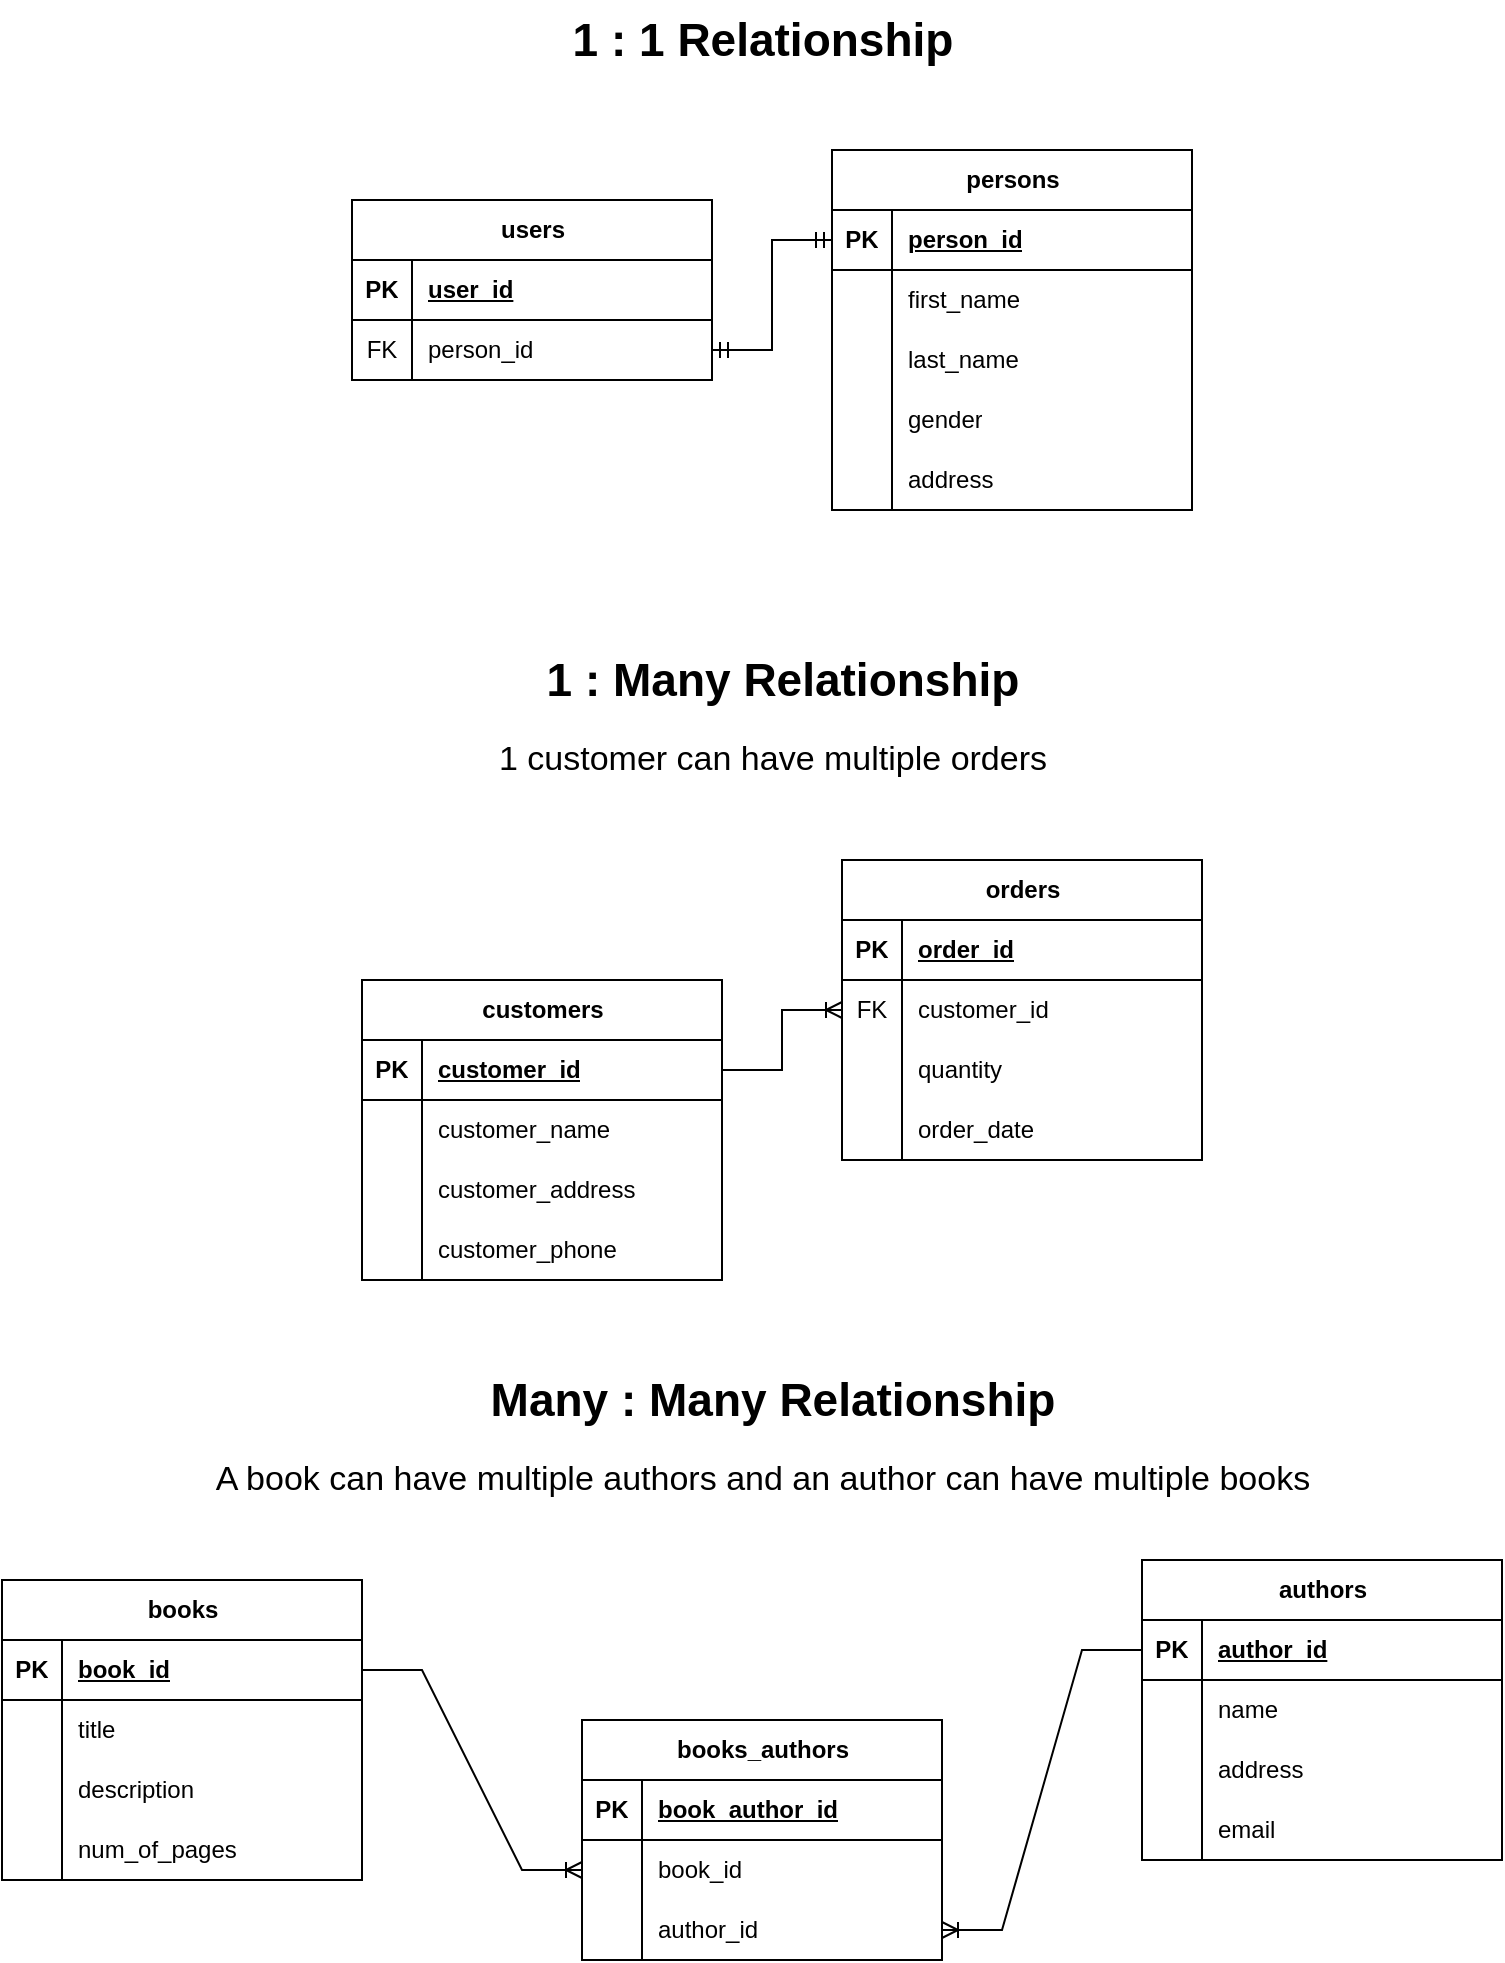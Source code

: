 <mxfile version="21.6.1" type="device">
  <diagram name="Page-1" id="o1nyJp7bhKUQ9EwSFqXo">
    <mxGraphModel dx="938" dy="648" grid="1" gridSize="10" guides="1" tooltips="1" connect="1" arrows="1" fold="1" page="1" pageScale="1" pageWidth="850" pageHeight="1100" math="0" shadow="0">
      <root>
        <mxCell id="0" />
        <mxCell id="1" parent="0" />
        <mxCell id="YtPeB1wQTWyrtCZdfbDB-1" value="users" style="shape=table;startSize=30;container=1;collapsible=1;childLayout=tableLayout;fixedRows=1;rowLines=0;fontStyle=1;align=center;resizeLast=1;html=1;" vertex="1" parent="1">
          <mxGeometry x="215" y="140" width="180" height="90" as="geometry" />
        </mxCell>
        <mxCell id="YtPeB1wQTWyrtCZdfbDB-2" value="" style="shape=tableRow;horizontal=0;startSize=0;swimlaneHead=0;swimlaneBody=0;fillColor=none;collapsible=0;dropTarget=0;points=[[0,0.5],[1,0.5]];portConstraint=eastwest;top=0;left=0;right=0;bottom=1;" vertex="1" parent="YtPeB1wQTWyrtCZdfbDB-1">
          <mxGeometry y="30" width="180" height="30" as="geometry" />
        </mxCell>
        <mxCell id="YtPeB1wQTWyrtCZdfbDB-3" value="PK" style="shape=partialRectangle;connectable=0;fillColor=none;top=0;left=0;bottom=0;right=0;fontStyle=1;overflow=hidden;whiteSpace=wrap;html=1;" vertex="1" parent="YtPeB1wQTWyrtCZdfbDB-2">
          <mxGeometry width="30" height="30" as="geometry">
            <mxRectangle width="30" height="30" as="alternateBounds" />
          </mxGeometry>
        </mxCell>
        <mxCell id="YtPeB1wQTWyrtCZdfbDB-4" value="user_id" style="shape=partialRectangle;connectable=0;fillColor=none;top=0;left=0;bottom=0;right=0;align=left;spacingLeft=6;fontStyle=5;overflow=hidden;whiteSpace=wrap;html=1;" vertex="1" parent="YtPeB1wQTWyrtCZdfbDB-2">
          <mxGeometry x="30" width="150" height="30" as="geometry">
            <mxRectangle width="150" height="30" as="alternateBounds" />
          </mxGeometry>
        </mxCell>
        <mxCell id="YtPeB1wQTWyrtCZdfbDB-5" value="" style="shape=tableRow;horizontal=0;startSize=0;swimlaneHead=0;swimlaneBody=0;fillColor=none;collapsible=0;dropTarget=0;points=[[0,0.5],[1,0.5]];portConstraint=eastwest;top=0;left=0;right=0;bottom=0;" vertex="1" parent="YtPeB1wQTWyrtCZdfbDB-1">
          <mxGeometry y="60" width="180" height="30" as="geometry" />
        </mxCell>
        <mxCell id="YtPeB1wQTWyrtCZdfbDB-6" value="FK" style="shape=partialRectangle;connectable=0;fillColor=none;top=0;left=0;bottom=0;right=0;editable=1;overflow=hidden;whiteSpace=wrap;html=1;" vertex="1" parent="YtPeB1wQTWyrtCZdfbDB-5">
          <mxGeometry width="30" height="30" as="geometry">
            <mxRectangle width="30" height="30" as="alternateBounds" />
          </mxGeometry>
        </mxCell>
        <mxCell id="YtPeB1wQTWyrtCZdfbDB-7" value="person_id" style="shape=partialRectangle;connectable=0;fillColor=none;top=0;left=0;bottom=0;right=0;align=left;spacingLeft=6;overflow=hidden;whiteSpace=wrap;html=1;" vertex="1" parent="YtPeB1wQTWyrtCZdfbDB-5">
          <mxGeometry x="30" width="150" height="30" as="geometry">
            <mxRectangle width="150" height="30" as="alternateBounds" />
          </mxGeometry>
        </mxCell>
        <mxCell id="YtPeB1wQTWyrtCZdfbDB-14" value="persons" style="shape=table;startSize=30;container=1;collapsible=1;childLayout=tableLayout;fixedRows=1;rowLines=0;fontStyle=1;align=center;resizeLast=1;html=1;" vertex="1" parent="1">
          <mxGeometry x="455" y="115" width="180" height="180" as="geometry" />
        </mxCell>
        <mxCell id="YtPeB1wQTWyrtCZdfbDB-15" value="" style="shape=tableRow;horizontal=0;startSize=0;swimlaneHead=0;swimlaneBody=0;fillColor=none;collapsible=0;dropTarget=0;points=[[0,0.5],[1,0.5]];portConstraint=eastwest;top=0;left=0;right=0;bottom=1;" vertex="1" parent="YtPeB1wQTWyrtCZdfbDB-14">
          <mxGeometry y="30" width="180" height="30" as="geometry" />
        </mxCell>
        <mxCell id="YtPeB1wQTWyrtCZdfbDB-16" value="PK" style="shape=partialRectangle;connectable=0;fillColor=none;top=0;left=0;bottom=0;right=0;fontStyle=1;overflow=hidden;whiteSpace=wrap;html=1;" vertex="1" parent="YtPeB1wQTWyrtCZdfbDB-15">
          <mxGeometry width="30" height="30" as="geometry">
            <mxRectangle width="30" height="30" as="alternateBounds" />
          </mxGeometry>
        </mxCell>
        <mxCell id="YtPeB1wQTWyrtCZdfbDB-17" value="person_id" style="shape=partialRectangle;connectable=0;fillColor=none;top=0;left=0;bottom=0;right=0;align=left;spacingLeft=6;fontStyle=5;overflow=hidden;whiteSpace=wrap;html=1;" vertex="1" parent="YtPeB1wQTWyrtCZdfbDB-15">
          <mxGeometry x="30" width="150" height="30" as="geometry">
            <mxRectangle width="150" height="30" as="alternateBounds" />
          </mxGeometry>
        </mxCell>
        <mxCell id="YtPeB1wQTWyrtCZdfbDB-18" value="" style="shape=tableRow;horizontal=0;startSize=0;swimlaneHead=0;swimlaneBody=0;fillColor=none;collapsible=0;dropTarget=0;points=[[0,0.5],[1,0.5]];portConstraint=eastwest;top=0;left=0;right=0;bottom=0;" vertex="1" parent="YtPeB1wQTWyrtCZdfbDB-14">
          <mxGeometry y="60" width="180" height="30" as="geometry" />
        </mxCell>
        <mxCell id="YtPeB1wQTWyrtCZdfbDB-19" value="" style="shape=partialRectangle;connectable=0;fillColor=none;top=0;left=0;bottom=0;right=0;editable=1;overflow=hidden;whiteSpace=wrap;html=1;" vertex="1" parent="YtPeB1wQTWyrtCZdfbDB-18">
          <mxGeometry width="30" height="30" as="geometry">
            <mxRectangle width="30" height="30" as="alternateBounds" />
          </mxGeometry>
        </mxCell>
        <mxCell id="YtPeB1wQTWyrtCZdfbDB-20" value="first_name" style="shape=partialRectangle;connectable=0;fillColor=none;top=0;left=0;bottom=0;right=0;align=left;spacingLeft=6;overflow=hidden;whiteSpace=wrap;html=1;" vertex="1" parent="YtPeB1wQTWyrtCZdfbDB-18">
          <mxGeometry x="30" width="150" height="30" as="geometry">
            <mxRectangle width="150" height="30" as="alternateBounds" />
          </mxGeometry>
        </mxCell>
        <mxCell id="YtPeB1wQTWyrtCZdfbDB-23" style="shape=tableRow;horizontal=0;startSize=0;swimlaneHead=0;swimlaneBody=0;fillColor=none;collapsible=0;dropTarget=0;points=[[0,0.5],[1,0.5]];portConstraint=eastwest;top=0;left=0;right=0;bottom=0;" vertex="1" parent="YtPeB1wQTWyrtCZdfbDB-14">
          <mxGeometry y="90" width="180" height="30" as="geometry" />
        </mxCell>
        <mxCell id="YtPeB1wQTWyrtCZdfbDB-24" style="shape=partialRectangle;connectable=0;fillColor=none;top=0;left=0;bottom=0;right=0;editable=1;overflow=hidden;whiteSpace=wrap;html=1;" vertex="1" parent="YtPeB1wQTWyrtCZdfbDB-23">
          <mxGeometry width="30" height="30" as="geometry">
            <mxRectangle width="30" height="30" as="alternateBounds" />
          </mxGeometry>
        </mxCell>
        <mxCell id="YtPeB1wQTWyrtCZdfbDB-25" value="last_name" style="shape=partialRectangle;connectable=0;fillColor=none;top=0;left=0;bottom=0;right=0;align=left;spacingLeft=6;overflow=hidden;whiteSpace=wrap;html=1;" vertex="1" parent="YtPeB1wQTWyrtCZdfbDB-23">
          <mxGeometry x="30" width="150" height="30" as="geometry">
            <mxRectangle width="150" height="30" as="alternateBounds" />
          </mxGeometry>
        </mxCell>
        <mxCell id="YtPeB1wQTWyrtCZdfbDB-26" style="shape=tableRow;horizontal=0;startSize=0;swimlaneHead=0;swimlaneBody=0;fillColor=none;collapsible=0;dropTarget=0;points=[[0,0.5],[1,0.5]];portConstraint=eastwest;top=0;left=0;right=0;bottom=0;" vertex="1" parent="YtPeB1wQTWyrtCZdfbDB-14">
          <mxGeometry y="120" width="180" height="30" as="geometry" />
        </mxCell>
        <mxCell id="YtPeB1wQTWyrtCZdfbDB-27" style="shape=partialRectangle;connectable=0;fillColor=none;top=0;left=0;bottom=0;right=0;editable=1;overflow=hidden;whiteSpace=wrap;html=1;" vertex="1" parent="YtPeB1wQTWyrtCZdfbDB-26">
          <mxGeometry width="30" height="30" as="geometry">
            <mxRectangle width="30" height="30" as="alternateBounds" />
          </mxGeometry>
        </mxCell>
        <mxCell id="YtPeB1wQTWyrtCZdfbDB-28" value="gender" style="shape=partialRectangle;connectable=0;fillColor=none;top=0;left=0;bottom=0;right=0;align=left;spacingLeft=6;overflow=hidden;whiteSpace=wrap;html=1;" vertex="1" parent="YtPeB1wQTWyrtCZdfbDB-26">
          <mxGeometry x="30" width="150" height="30" as="geometry">
            <mxRectangle width="150" height="30" as="alternateBounds" />
          </mxGeometry>
        </mxCell>
        <mxCell id="YtPeB1wQTWyrtCZdfbDB-29" style="shape=tableRow;horizontal=0;startSize=0;swimlaneHead=0;swimlaneBody=0;fillColor=none;collapsible=0;dropTarget=0;points=[[0,0.5],[1,0.5]];portConstraint=eastwest;top=0;left=0;right=0;bottom=0;" vertex="1" parent="YtPeB1wQTWyrtCZdfbDB-14">
          <mxGeometry y="150" width="180" height="30" as="geometry" />
        </mxCell>
        <mxCell id="YtPeB1wQTWyrtCZdfbDB-30" style="shape=partialRectangle;connectable=0;fillColor=none;top=0;left=0;bottom=0;right=0;editable=1;overflow=hidden;whiteSpace=wrap;html=1;" vertex="1" parent="YtPeB1wQTWyrtCZdfbDB-29">
          <mxGeometry width="30" height="30" as="geometry">
            <mxRectangle width="30" height="30" as="alternateBounds" />
          </mxGeometry>
        </mxCell>
        <mxCell id="YtPeB1wQTWyrtCZdfbDB-31" value="address" style="shape=partialRectangle;connectable=0;fillColor=none;top=0;left=0;bottom=0;right=0;align=left;spacingLeft=6;overflow=hidden;whiteSpace=wrap;html=1;" vertex="1" parent="YtPeB1wQTWyrtCZdfbDB-29">
          <mxGeometry x="30" width="150" height="30" as="geometry">
            <mxRectangle width="150" height="30" as="alternateBounds" />
          </mxGeometry>
        </mxCell>
        <mxCell id="YtPeB1wQTWyrtCZdfbDB-32" value="1 : 1 Relationship" style="text;html=1;align=center;verticalAlign=middle;resizable=0;points=[];autosize=1;strokeColor=none;fillColor=none;fontStyle=1;fontSize=23;" vertex="1" parent="1">
          <mxGeometry x="315" y="40" width="210" height="40" as="geometry" />
        </mxCell>
        <mxCell id="YtPeB1wQTWyrtCZdfbDB-33" value="1 : Many Relationship" style="text;html=1;align=center;verticalAlign=middle;resizable=0;points=[];autosize=1;strokeColor=none;fillColor=none;fontStyle=1;fontSize=23;" vertex="1" parent="1">
          <mxGeometry x="300" y="360" width="260" height="40" as="geometry" />
        </mxCell>
        <mxCell id="YtPeB1wQTWyrtCZdfbDB-34" value="customers" style="shape=table;startSize=30;container=1;collapsible=1;childLayout=tableLayout;fixedRows=1;rowLines=0;fontStyle=1;align=center;resizeLast=1;html=1;" vertex="1" parent="1">
          <mxGeometry x="220" y="530" width="180" height="150" as="geometry" />
        </mxCell>
        <mxCell id="YtPeB1wQTWyrtCZdfbDB-35" value="" style="shape=tableRow;horizontal=0;startSize=0;swimlaneHead=0;swimlaneBody=0;fillColor=none;collapsible=0;dropTarget=0;points=[[0,0.5],[1,0.5]];portConstraint=eastwest;top=0;left=0;right=0;bottom=1;" vertex="1" parent="YtPeB1wQTWyrtCZdfbDB-34">
          <mxGeometry y="30" width="180" height="30" as="geometry" />
        </mxCell>
        <mxCell id="YtPeB1wQTWyrtCZdfbDB-36" value="PK" style="shape=partialRectangle;connectable=0;fillColor=none;top=0;left=0;bottom=0;right=0;fontStyle=1;overflow=hidden;whiteSpace=wrap;html=1;" vertex="1" parent="YtPeB1wQTWyrtCZdfbDB-35">
          <mxGeometry width="30" height="30" as="geometry">
            <mxRectangle width="30" height="30" as="alternateBounds" />
          </mxGeometry>
        </mxCell>
        <mxCell id="YtPeB1wQTWyrtCZdfbDB-37" value="customer_id" style="shape=partialRectangle;connectable=0;fillColor=none;top=0;left=0;bottom=0;right=0;align=left;spacingLeft=6;fontStyle=5;overflow=hidden;whiteSpace=wrap;html=1;" vertex="1" parent="YtPeB1wQTWyrtCZdfbDB-35">
          <mxGeometry x="30" width="150" height="30" as="geometry">
            <mxRectangle width="150" height="30" as="alternateBounds" />
          </mxGeometry>
        </mxCell>
        <mxCell id="YtPeB1wQTWyrtCZdfbDB-38" value="" style="shape=tableRow;horizontal=0;startSize=0;swimlaneHead=0;swimlaneBody=0;fillColor=none;collapsible=0;dropTarget=0;points=[[0,0.5],[1,0.5]];portConstraint=eastwest;top=0;left=0;right=0;bottom=0;" vertex="1" parent="YtPeB1wQTWyrtCZdfbDB-34">
          <mxGeometry y="60" width="180" height="30" as="geometry" />
        </mxCell>
        <mxCell id="YtPeB1wQTWyrtCZdfbDB-39" value="" style="shape=partialRectangle;connectable=0;fillColor=none;top=0;left=0;bottom=0;right=0;editable=1;overflow=hidden;whiteSpace=wrap;html=1;" vertex="1" parent="YtPeB1wQTWyrtCZdfbDB-38">
          <mxGeometry width="30" height="30" as="geometry">
            <mxRectangle width="30" height="30" as="alternateBounds" />
          </mxGeometry>
        </mxCell>
        <mxCell id="YtPeB1wQTWyrtCZdfbDB-40" value="customer_name" style="shape=partialRectangle;connectable=0;fillColor=none;top=0;left=0;bottom=0;right=0;align=left;spacingLeft=6;overflow=hidden;whiteSpace=wrap;html=1;" vertex="1" parent="YtPeB1wQTWyrtCZdfbDB-38">
          <mxGeometry x="30" width="150" height="30" as="geometry">
            <mxRectangle width="150" height="30" as="alternateBounds" />
          </mxGeometry>
        </mxCell>
        <mxCell id="YtPeB1wQTWyrtCZdfbDB-41" style="shape=tableRow;horizontal=0;startSize=0;swimlaneHead=0;swimlaneBody=0;fillColor=none;collapsible=0;dropTarget=0;points=[[0,0.5],[1,0.5]];portConstraint=eastwest;top=0;left=0;right=0;bottom=0;" vertex="1" parent="YtPeB1wQTWyrtCZdfbDB-34">
          <mxGeometry y="90" width="180" height="30" as="geometry" />
        </mxCell>
        <mxCell id="YtPeB1wQTWyrtCZdfbDB-42" style="shape=partialRectangle;connectable=0;fillColor=none;top=0;left=0;bottom=0;right=0;editable=1;overflow=hidden;whiteSpace=wrap;html=1;" vertex="1" parent="YtPeB1wQTWyrtCZdfbDB-41">
          <mxGeometry width="30" height="30" as="geometry">
            <mxRectangle width="30" height="30" as="alternateBounds" />
          </mxGeometry>
        </mxCell>
        <mxCell id="YtPeB1wQTWyrtCZdfbDB-43" value="customer_address" style="shape=partialRectangle;connectable=0;fillColor=none;top=0;left=0;bottom=0;right=0;align=left;spacingLeft=6;overflow=hidden;whiteSpace=wrap;html=1;" vertex="1" parent="YtPeB1wQTWyrtCZdfbDB-41">
          <mxGeometry x="30" width="150" height="30" as="geometry">
            <mxRectangle width="150" height="30" as="alternateBounds" />
          </mxGeometry>
        </mxCell>
        <mxCell id="YtPeB1wQTWyrtCZdfbDB-44" style="shape=tableRow;horizontal=0;startSize=0;swimlaneHead=0;swimlaneBody=0;fillColor=none;collapsible=0;dropTarget=0;points=[[0,0.5],[1,0.5]];portConstraint=eastwest;top=0;left=0;right=0;bottom=0;" vertex="1" parent="YtPeB1wQTWyrtCZdfbDB-34">
          <mxGeometry y="120" width="180" height="30" as="geometry" />
        </mxCell>
        <mxCell id="YtPeB1wQTWyrtCZdfbDB-45" style="shape=partialRectangle;connectable=0;fillColor=none;top=0;left=0;bottom=0;right=0;editable=1;overflow=hidden;whiteSpace=wrap;html=1;" vertex="1" parent="YtPeB1wQTWyrtCZdfbDB-44">
          <mxGeometry width="30" height="30" as="geometry">
            <mxRectangle width="30" height="30" as="alternateBounds" />
          </mxGeometry>
        </mxCell>
        <mxCell id="YtPeB1wQTWyrtCZdfbDB-46" value="customer_phone" style="shape=partialRectangle;connectable=0;fillColor=none;top=0;left=0;bottom=0;right=0;align=left;spacingLeft=6;overflow=hidden;whiteSpace=wrap;html=1;" vertex="1" parent="YtPeB1wQTWyrtCZdfbDB-44">
          <mxGeometry x="30" width="150" height="30" as="geometry">
            <mxRectangle width="150" height="30" as="alternateBounds" />
          </mxGeometry>
        </mxCell>
        <mxCell id="YtPeB1wQTWyrtCZdfbDB-60" value="orders" style="shape=table;startSize=30;container=1;collapsible=1;childLayout=tableLayout;fixedRows=1;rowLines=0;fontStyle=1;align=center;resizeLast=1;html=1;" vertex="1" parent="1">
          <mxGeometry x="460" y="470" width="180" height="150" as="geometry" />
        </mxCell>
        <mxCell id="YtPeB1wQTWyrtCZdfbDB-61" value="" style="shape=tableRow;horizontal=0;startSize=0;swimlaneHead=0;swimlaneBody=0;fillColor=none;collapsible=0;dropTarget=0;points=[[0,0.5],[1,0.5]];portConstraint=eastwest;top=0;left=0;right=0;bottom=1;" vertex="1" parent="YtPeB1wQTWyrtCZdfbDB-60">
          <mxGeometry y="30" width="180" height="30" as="geometry" />
        </mxCell>
        <mxCell id="YtPeB1wQTWyrtCZdfbDB-62" value="PK" style="shape=partialRectangle;connectable=0;fillColor=none;top=0;left=0;bottom=0;right=0;fontStyle=1;overflow=hidden;whiteSpace=wrap;html=1;" vertex="1" parent="YtPeB1wQTWyrtCZdfbDB-61">
          <mxGeometry width="30" height="30" as="geometry">
            <mxRectangle width="30" height="30" as="alternateBounds" />
          </mxGeometry>
        </mxCell>
        <mxCell id="YtPeB1wQTWyrtCZdfbDB-63" value="order_id" style="shape=partialRectangle;connectable=0;fillColor=none;top=0;left=0;bottom=0;right=0;align=left;spacingLeft=6;fontStyle=5;overflow=hidden;whiteSpace=wrap;html=1;" vertex="1" parent="YtPeB1wQTWyrtCZdfbDB-61">
          <mxGeometry x="30" width="150" height="30" as="geometry">
            <mxRectangle width="150" height="30" as="alternateBounds" />
          </mxGeometry>
        </mxCell>
        <mxCell id="YtPeB1wQTWyrtCZdfbDB-64" value="" style="shape=tableRow;horizontal=0;startSize=0;swimlaneHead=0;swimlaneBody=0;fillColor=none;collapsible=0;dropTarget=0;points=[[0,0.5],[1,0.5]];portConstraint=eastwest;top=0;left=0;right=0;bottom=0;" vertex="1" parent="YtPeB1wQTWyrtCZdfbDB-60">
          <mxGeometry y="60" width="180" height="30" as="geometry" />
        </mxCell>
        <mxCell id="YtPeB1wQTWyrtCZdfbDB-65" value="FK" style="shape=partialRectangle;connectable=0;fillColor=none;top=0;left=0;bottom=0;right=0;editable=1;overflow=hidden;whiteSpace=wrap;html=1;" vertex="1" parent="YtPeB1wQTWyrtCZdfbDB-64">
          <mxGeometry width="30" height="30" as="geometry">
            <mxRectangle width="30" height="30" as="alternateBounds" />
          </mxGeometry>
        </mxCell>
        <mxCell id="YtPeB1wQTWyrtCZdfbDB-66" value="customer_id" style="shape=partialRectangle;connectable=0;fillColor=none;top=0;left=0;bottom=0;right=0;align=left;spacingLeft=6;overflow=hidden;whiteSpace=wrap;html=1;" vertex="1" parent="YtPeB1wQTWyrtCZdfbDB-64">
          <mxGeometry x="30" width="150" height="30" as="geometry">
            <mxRectangle width="150" height="30" as="alternateBounds" />
          </mxGeometry>
        </mxCell>
        <mxCell id="YtPeB1wQTWyrtCZdfbDB-67" style="shape=tableRow;horizontal=0;startSize=0;swimlaneHead=0;swimlaneBody=0;fillColor=none;collapsible=0;dropTarget=0;points=[[0,0.5],[1,0.5]];portConstraint=eastwest;top=0;left=0;right=0;bottom=0;" vertex="1" parent="YtPeB1wQTWyrtCZdfbDB-60">
          <mxGeometry y="90" width="180" height="30" as="geometry" />
        </mxCell>
        <mxCell id="YtPeB1wQTWyrtCZdfbDB-68" style="shape=partialRectangle;connectable=0;fillColor=none;top=0;left=0;bottom=0;right=0;editable=1;overflow=hidden;whiteSpace=wrap;html=1;" vertex="1" parent="YtPeB1wQTWyrtCZdfbDB-67">
          <mxGeometry width="30" height="30" as="geometry">
            <mxRectangle width="30" height="30" as="alternateBounds" />
          </mxGeometry>
        </mxCell>
        <mxCell id="YtPeB1wQTWyrtCZdfbDB-69" value="quantity" style="shape=partialRectangle;connectable=0;fillColor=none;top=0;left=0;bottom=0;right=0;align=left;spacingLeft=6;overflow=hidden;whiteSpace=wrap;html=1;" vertex="1" parent="YtPeB1wQTWyrtCZdfbDB-67">
          <mxGeometry x="30" width="150" height="30" as="geometry">
            <mxRectangle width="150" height="30" as="alternateBounds" />
          </mxGeometry>
        </mxCell>
        <mxCell id="YtPeB1wQTWyrtCZdfbDB-70" style="shape=tableRow;horizontal=0;startSize=0;swimlaneHead=0;swimlaneBody=0;fillColor=none;collapsible=0;dropTarget=0;points=[[0,0.5],[1,0.5]];portConstraint=eastwest;top=0;left=0;right=0;bottom=0;" vertex="1" parent="YtPeB1wQTWyrtCZdfbDB-60">
          <mxGeometry y="120" width="180" height="30" as="geometry" />
        </mxCell>
        <mxCell id="YtPeB1wQTWyrtCZdfbDB-71" style="shape=partialRectangle;connectable=0;fillColor=none;top=0;left=0;bottom=0;right=0;editable=1;overflow=hidden;whiteSpace=wrap;html=1;" vertex="1" parent="YtPeB1wQTWyrtCZdfbDB-70">
          <mxGeometry width="30" height="30" as="geometry">
            <mxRectangle width="30" height="30" as="alternateBounds" />
          </mxGeometry>
        </mxCell>
        <mxCell id="YtPeB1wQTWyrtCZdfbDB-72" value="order_date" style="shape=partialRectangle;connectable=0;fillColor=none;top=0;left=0;bottom=0;right=0;align=left;spacingLeft=6;overflow=hidden;whiteSpace=wrap;html=1;" vertex="1" parent="YtPeB1wQTWyrtCZdfbDB-70">
          <mxGeometry x="30" width="150" height="30" as="geometry">
            <mxRectangle width="150" height="30" as="alternateBounds" />
          </mxGeometry>
        </mxCell>
        <mxCell id="YtPeB1wQTWyrtCZdfbDB-73" value="" style="edgeStyle=entityRelationEdgeStyle;fontSize=12;html=1;endArrow=ERmandOne;startArrow=ERmandOne;rounded=0;entryX=0;entryY=0.5;entryDx=0;entryDy=0;exitX=1;exitY=0.5;exitDx=0;exitDy=0;" edge="1" parent="1" source="YtPeB1wQTWyrtCZdfbDB-5" target="YtPeB1wQTWyrtCZdfbDB-15">
          <mxGeometry width="100" height="100" relative="1" as="geometry">
            <mxPoint x="395" y="165" as="sourcePoint" />
            <mxPoint x="495" y="65" as="targetPoint" />
          </mxGeometry>
        </mxCell>
        <mxCell id="YtPeB1wQTWyrtCZdfbDB-74" value="" style="edgeStyle=entityRelationEdgeStyle;fontSize=12;html=1;endArrow=ERoneToMany;rounded=0;exitX=1;exitY=0.5;exitDx=0;exitDy=0;entryX=0;entryY=0.5;entryDx=0;entryDy=0;" edge="1" parent="1" source="YtPeB1wQTWyrtCZdfbDB-35" target="YtPeB1wQTWyrtCZdfbDB-64">
          <mxGeometry width="100" height="100" relative="1" as="geometry">
            <mxPoint x="385" y="520" as="sourcePoint" />
            <mxPoint x="485" y="420" as="targetPoint" />
          </mxGeometry>
        </mxCell>
        <mxCell id="YtPeB1wQTWyrtCZdfbDB-75" value="1 customer can have multiple orders" style="text;html=1;align=center;verticalAlign=middle;resizable=0;points=[];autosize=1;strokeColor=none;fillColor=none;fontStyle=0;fontSize=17;" vertex="1" parent="1">
          <mxGeometry x="275" y="405" width="300" height="30" as="geometry" />
        </mxCell>
        <mxCell id="YtPeB1wQTWyrtCZdfbDB-76" value="Many : Many Relationship" style="text;html=1;align=center;verticalAlign=middle;resizable=0;points=[];autosize=1;strokeColor=none;fillColor=none;fontStyle=1;fontSize=23;" vertex="1" parent="1">
          <mxGeometry x="270" y="720" width="310" height="40" as="geometry" />
        </mxCell>
        <mxCell id="YtPeB1wQTWyrtCZdfbDB-104" value="A book can have multiple authors and an author can have multiple books" style="text;html=1;align=center;verticalAlign=middle;resizable=0;points=[];autosize=1;strokeColor=none;fillColor=none;fontStyle=0;fontSize=17;" vertex="1" parent="1">
          <mxGeometry x="135" y="765" width="570" height="30" as="geometry" />
        </mxCell>
        <mxCell id="YtPeB1wQTWyrtCZdfbDB-105" value="books" style="shape=table;startSize=30;container=1;collapsible=1;childLayout=tableLayout;fixedRows=1;rowLines=0;fontStyle=1;align=center;resizeLast=1;html=1;" vertex="1" parent="1">
          <mxGeometry x="40" y="830" width="180" height="150" as="geometry" />
        </mxCell>
        <mxCell id="YtPeB1wQTWyrtCZdfbDB-106" value="" style="shape=tableRow;horizontal=0;startSize=0;swimlaneHead=0;swimlaneBody=0;fillColor=none;collapsible=0;dropTarget=0;points=[[0,0.5],[1,0.5]];portConstraint=eastwest;top=0;left=0;right=0;bottom=1;" vertex="1" parent="YtPeB1wQTWyrtCZdfbDB-105">
          <mxGeometry y="30" width="180" height="30" as="geometry" />
        </mxCell>
        <mxCell id="YtPeB1wQTWyrtCZdfbDB-107" value="PK" style="shape=partialRectangle;connectable=0;fillColor=none;top=0;left=0;bottom=0;right=0;fontStyle=1;overflow=hidden;whiteSpace=wrap;html=1;" vertex="1" parent="YtPeB1wQTWyrtCZdfbDB-106">
          <mxGeometry width="30" height="30" as="geometry">
            <mxRectangle width="30" height="30" as="alternateBounds" />
          </mxGeometry>
        </mxCell>
        <mxCell id="YtPeB1wQTWyrtCZdfbDB-108" value="book_id" style="shape=partialRectangle;connectable=0;fillColor=none;top=0;left=0;bottom=0;right=0;align=left;spacingLeft=6;fontStyle=5;overflow=hidden;whiteSpace=wrap;html=1;" vertex="1" parent="YtPeB1wQTWyrtCZdfbDB-106">
          <mxGeometry x="30" width="150" height="30" as="geometry">
            <mxRectangle width="150" height="30" as="alternateBounds" />
          </mxGeometry>
        </mxCell>
        <mxCell id="YtPeB1wQTWyrtCZdfbDB-109" value="" style="shape=tableRow;horizontal=0;startSize=0;swimlaneHead=0;swimlaneBody=0;fillColor=none;collapsible=0;dropTarget=0;points=[[0,0.5],[1,0.5]];portConstraint=eastwest;top=0;left=0;right=0;bottom=0;" vertex="1" parent="YtPeB1wQTWyrtCZdfbDB-105">
          <mxGeometry y="60" width="180" height="30" as="geometry" />
        </mxCell>
        <mxCell id="YtPeB1wQTWyrtCZdfbDB-110" value="" style="shape=partialRectangle;connectable=0;fillColor=none;top=0;left=0;bottom=0;right=0;editable=1;overflow=hidden;whiteSpace=wrap;html=1;" vertex="1" parent="YtPeB1wQTWyrtCZdfbDB-109">
          <mxGeometry width="30" height="30" as="geometry">
            <mxRectangle width="30" height="30" as="alternateBounds" />
          </mxGeometry>
        </mxCell>
        <mxCell id="YtPeB1wQTWyrtCZdfbDB-111" value="title" style="shape=partialRectangle;connectable=0;fillColor=none;top=0;left=0;bottom=0;right=0;align=left;spacingLeft=6;overflow=hidden;whiteSpace=wrap;html=1;" vertex="1" parent="YtPeB1wQTWyrtCZdfbDB-109">
          <mxGeometry x="30" width="150" height="30" as="geometry">
            <mxRectangle width="150" height="30" as="alternateBounds" />
          </mxGeometry>
        </mxCell>
        <mxCell id="YtPeB1wQTWyrtCZdfbDB-112" style="shape=tableRow;horizontal=0;startSize=0;swimlaneHead=0;swimlaneBody=0;fillColor=none;collapsible=0;dropTarget=0;points=[[0,0.5],[1,0.5]];portConstraint=eastwest;top=0;left=0;right=0;bottom=0;" vertex="1" parent="YtPeB1wQTWyrtCZdfbDB-105">
          <mxGeometry y="90" width="180" height="30" as="geometry" />
        </mxCell>
        <mxCell id="YtPeB1wQTWyrtCZdfbDB-113" style="shape=partialRectangle;connectable=0;fillColor=none;top=0;left=0;bottom=0;right=0;editable=1;overflow=hidden;whiteSpace=wrap;html=1;" vertex="1" parent="YtPeB1wQTWyrtCZdfbDB-112">
          <mxGeometry width="30" height="30" as="geometry">
            <mxRectangle width="30" height="30" as="alternateBounds" />
          </mxGeometry>
        </mxCell>
        <mxCell id="YtPeB1wQTWyrtCZdfbDB-114" value="description" style="shape=partialRectangle;connectable=0;fillColor=none;top=0;left=0;bottom=0;right=0;align=left;spacingLeft=6;overflow=hidden;whiteSpace=wrap;html=1;" vertex="1" parent="YtPeB1wQTWyrtCZdfbDB-112">
          <mxGeometry x="30" width="150" height="30" as="geometry">
            <mxRectangle width="150" height="30" as="alternateBounds" />
          </mxGeometry>
        </mxCell>
        <mxCell id="YtPeB1wQTWyrtCZdfbDB-115" style="shape=tableRow;horizontal=0;startSize=0;swimlaneHead=0;swimlaneBody=0;fillColor=none;collapsible=0;dropTarget=0;points=[[0,0.5],[1,0.5]];portConstraint=eastwest;top=0;left=0;right=0;bottom=0;" vertex="1" parent="YtPeB1wQTWyrtCZdfbDB-105">
          <mxGeometry y="120" width="180" height="30" as="geometry" />
        </mxCell>
        <mxCell id="YtPeB1wQTWyrtCZdfbDB-116" style="shape=partialRectangle;connectable=0;fillColor=none;top=0;left=0;bottom=0;right=0;editable=1;overflow=hidden;whiteSpace=wrap;html=1;" vertex="1" parent="YtPeB1wQTWyrtCZdfbDB-115">
          <mxGeometry width="30" height="30" as="geometry">
            <mxRectangle width="30" height="30" as="alternateBounds" />
          </mxGeometry>
        </mxCell>
        <mxCell id="YtPeB1wQTWyrtCZdfbDB-117" value="num_of_pages" style="shape=partialRectangle;connectable=0;fillColor=none;top=0;left=0;bottom=0;right=0;align=left;spacingLeft=6;overflow=hidden;whiteSpace=wrap;html=1;" vertex="1" parent="YtPeB1wQTWyrtCZdfbDB-115">
          <mxGeometry x="30" width="150" height="30" as="geometry">
            <mxRectangle width="150" height="30" as="alternateBounds" />
          </mxGeometry>
        </mxCell>
        <mxCell id="YtPeB1wQTWyrtCZdfbDB-118" value="authors" style="shape=table;startSize=30;container=1;collapsible=1;childLayout=tableLayout;fixedRows=1;rowLines=0;fontStyle=1;align=center;resizeLast=1;html=1;" vertex="1" parent="1">
          <mxGeometry x="610" y="820" width="180" height="150" as="geometry" />
        </mxCell>
        <mxCell id="YtPeB1wQTWyrtCZdfbDB-119" value="" style="shape=tableRow;horizontal=0;startSize=0;swimlaneHead=0;swimlaneBody=0;fillColor=none;collapsible=0;dropTarget=0;points=[[0,0.5],[1,0.5]];portConstraint=eastwest;top=0;left=0;right=0;bottom=1;" vertex="1" parent="YtPeB1wQTWyrtCZdfbDB-118">
          <mxGeometry y="30" width="180" height="30" as="geometry" />
        </mxCell>
        <mxCell id="YtPeB1wQTWyrtCZdfbDB-120" value="PK" style="shape=partialRectangle;connectable=0;fillColor=none;top=0;left=0;bottom=0;right=0;fontStyle=1;overflow=hidden;whiteSpace=wrap;html=1;" vertex="1" parent="YtPeB1wQTWyrtCZdfbDB-119">
          <mxGeometry width="30" height="30" as="geometry">
            <mxRectangle width="30" height="30" as="alternateBounds" />
          </mxGeometry>
        </mxCell>
        <mxCell id="YtPeB1wQTWyrtCZdfbDB-121" value="author_id" style="shape=partialRectangle;connectable=0;fillColor=none;top=0;left=0;bottom=0;right=0;align=left;spacingLeft=6;fontStyle=5;overflow=hidden;whiteSpace=wrap;html=1;" vertex="1" parent="YtPeB1wQTWyrtCZdfbDB-119">
          <mxGeometry x="30" width="150" height="30" as="geometry">
            <mxRectangle width="150" height="30" as="alternateBounds" />
          </mxGeometry>
        </mxCell>
        <mxCell id="YtPeB1wQTWyrtCZdfbDB-122" value="" style="shape=tableRow;horizontal=0;startSize=0;swimlaneHead=0;swimlaneBody=0;fillColor=none;collapsible=0;dropTarget=0;points=[[0,0.5],[1,0.5]];portConstraint=eastwest;top=0;left=0;right=0;bottom=0;" vertex="1" parent="YtPeB1wQTWyrtCZdfbDB-118">
          <mxGeometry y="60" width="180" height="30" as="geometry" />
        </mxCell>
        <mxCell id="YtPeB1wQTWyrtCZdfbDB-123" value="" style="shape=partialRectangle;connectable=0;fillColor=none;top=0;left=0;bottom=0;right=0;editable=1;overflow=hidden;whiteSpace=wrap;html=1;" vertex="1" parent="YtPeB1wQTWyrtCZdfbDB-122">
          <mxGeometry width="30" height="30" as="geometry">
            <mxRectangle width="30" height="30" as="alternateBounds" />
          </mxGeometry>
        </mxCell>
        <mxCell id="YtPeB1wQTWyrtCZdfbDB-124" value="name" style="shape=partialRectangle;connectable=0;fillColor=none;top=0;left=0;bottom=0;right=0;align=left;spacingLeft=6;overflow=hidden;whiteSpace=wrap;html=1;" vertex="1" parent="YtPeB1wQTWyrtCZdfbDB-122">
          <mxGeometry x="30" width="150" height="30" as="geometry">
            <mxRectangle width="150" height="30" as="alternateBounds" />
          </mxGeometry>
        </mxCell>
        <mxCell id="YtPeB1wQTWyrtCZdfbDB-125" style="shape=tableRow;horizontal=0;startSize=0;swimlaneHead=0;swimlaneBody=0;fillColor=none;collapsible=0;dropTarget=0;points=[[0,0.5],[1,0.5]];portConstraint=eastwest;top=0;left=0;right=0;bottom=0;" vertex="1" parent="YtPeB1wQTWyrtCZdfbDB-118">
          <mxGeometry y="90" width="180" height="30" as="geometry" />
        </mxCell>
        <mxCell id="YtPeB1wQTWyrtCZdfbDB-126" style="shape=partialRectangle;connectable=0;fillColor=none;top=0;left=0;bottom=0;right=0;editable=1;overflow=hidden;whiteSpace=wrap;html=1;" vertex="1" parent="YtPeB1wQTWyrtCZdfbDB-125">
          <mxGeometry width="30" height="30" as="geometry">
            <mxRectangle width="30" height="30" as="alternateBounds" />
          </mxGeometry>
        </mxCell>
        <mxCell id="YtPeB1wQTWyrtCZdfbDB-127" value="address" style="shape=partialRectangle;connectable=0;fillColor=none;top=0;left=0;bottom=0;right=0;align=left;spacingLeft=6;overflow=hidden;whiteSpace=wrap;html=1;" vertex="1" parent="YtPeB1wQTWyrtCZdfbDB-125">
          <mxGeometry x="30" width="150" height="30" as="geometry">
            <mxRectangle width="150" height="30" as="alternateBounds" />
          </mxGeometry>
        </mxCell>
        <mxCell id="YtPeB1wQTWyrtCZdfbDB-128" style="shape=tableRow;horizontal=0;startSize=0;swimlaneHead=0;swimlaneBody=0;fillColor=none;collapsible=0;dropTarget=0;points=[[0,0.5],[1,0.5]];portConstraint=eastwest;top=0;left=0;right=0;bottom=0;" vertex="1" parent="YtPeB1wQTWyrtCZdfbDB-118">
          <mxGeometry y="120" width="180" height="30" as="geometry" />
        </mxCell>
        <mxCell id="YtPeB1wQTWyrtCZdfbDB-129" style="shape=partialRectangle;connectable=0;fillColor=none;top=0;left=0;bottom=0;right=0;editable=1;overflow=hidden;whiteSpace=wrap;html=1;" vertex="1" parent="YtPeB1wQTWyrtCZdfbDB-128">
          <mxGeometry width="30" height="30" as="geometry">
            <mxRectangle width="30" height="30" as="alternateBounds" />
          </mxGeometry>
        </mxCell>
        <mxCell id="YtPeB1wQTWyrtCZdfbDB-130" value="email" style="shape=partialRectangle;connectable=0;fillColor=none;top=0;left=0;bottom=0;right=0;align=left;spacingLeft=6;overflow=hidden;whiteSpace=wrap;html=1;" vertex="1" parent="YtPeB1wQTWyrtCZdfbDB-128">
          <mxGeometry x="30" width="150" height="30" as="geometry">
            <mxRectangle width="150" height="30" as="alternateBounds" />
          </mxGeometry>
        </mxCell>
        <mxCell id="YtPeB1wQTWyrtCZdfbDB-131" value="books_authors" style="shape=table;startSize=30;container=1;collapsible=1;childLayout=tableLayout;fixedRows=1;rowLines=0;fontStyle=1;align=center;resizeLast=1;html=1;" vertex="1" parent="1">
          <mxGeometry x="330" y="900" width="180" height="120" as="geometry" />
        </mxCell>
        <mxCell id="YtPeB1wQTWyrtCZdfbDB-132" value="" style="shape=tableRow;horizontal=0;startSize=0;swimlaneHead=0;swimlaneBody=0;fillColor=none;collapsible=0;dropTarget=0;points=[[0,0.5],[1,0.5]];portConstraint=eastwest;top=0;left=0;right=0;bottom=1;" vertex="1" parent="YtPeB1wQTWyrtCZdfbDB-131">
          <mxGeometry y="30" width="180" height="30" as="geometry" />
        </mxCell>
        <mxCell id="YtPeB1wQTWyrtCZdfbDB-133" value="PK" style="shape=partialRectangle;connectable=0;fillColor=none;top=0;left=0;bottom=0;right=0;fontStyle=1;overflow=hidden;whiteSpace=wrap;html=1;" vertex="1" parent="YtPeB1wQTWyrtCZdfbDB-132">
          <mxGeometry width="30" height="30" as="geometry">
            <mxRectangle width="30" height="30" as="alternateBounds" />
          </mxGeometry>
        </mxCell>
        <mxCell id="YtPeB1wQTWyrtCZdfbDB-134" value="book_author_id" style="shape=partialRectangle;connectable=0;fillColor=none;top=0;left=0;bottom=0;right=0;align=left;spacingLeft=6;fontStyle=5;overflow=hidden;whiteSpace=wrap;html=1;" vertex="1" parent="YtPeB1wQTWyrtCZdfbDB-132">
          <mxGeometry x="30" width="150" height="30" as="geometry">
            <mxRectangle width="150" height="30" as="alternateBounds" />
          </mxGeometry>
        </mxCell>
        <mxCell id="YtPeB1wQTWyrtCZdfbDB-135" value="" style="shape=tableRow;horizontal=0;startSize=0;swimlaneHead=0;swimlaneBody=0;fillColor=none;collapsible=0;dropTarget=0;points=[[0,0.5],[1,0.5]];portConstraint=eastwest;top=0;left=0;right=0;bottom=0;" vertex="1" parent="YtPeB1wQTWyrtCZdfbDB-131">
          <mxGeometry y="60" width="180" height="30" as="geometry" />
        </mxCell>
        <mxCell id="YtPeB1wQTWyrtCZdfbDB-136" value="" style="shape=partialRectangle;connectable=0;fillColor=none;top=0;left=0;bottom=0;right=0;editable=1;overflow=hidden;whiteSpace=wrap;html=1;" vertex="1" parent="YtPeB1wQTWyrtCZdfbDB-135">
          <mxGeometry width="30" height="30" as="geometry">
            <mxRectangle width="30" height="30" as="alternateBounds" />
          </mxGeometry>
        </mxCell>
        <mxCell id="YtPeB1wQTWyrtCZdfbDB-137" value="book_id" style="shape=partialRectangle;connectable=0;fillColor=none;top=0;left=0;bottom=0;right=0;align=left;spacingLeft=6;overflow=hidden;whiteSpace=wrap;html=1;" vertex="1" parent="YtPeB1wQTWyrtCZdfbDB-135">
          <mxGeometry x="30" width="150" height="30" as="geometry">
            <mxRectangle width="150" height="30" as="alternateBounds" />
          </mxGeometry>
        </mxCell>
        <mxCell id="YtPeB1wQTWyrtCZdfbDB-138" style="shape=tableRow;horizontal=0;startSize=0;swimlaneHead=0;swimlaneBody=0;fillColor=none;collapsible=0;dropTarget=0;points=[[0,0.5],[1,0.5]];portConstraint=eastwest;top=0;left=0;right=0;bottom=0;" vertex="1" parent="YtPeB1wQTWyrtCZdfbDB-131">
          <mxGeometry y="90" width="180" height="30" as="geometry" />
        </mxCell>
        <mxCell id="YtPeB1wQTWyrtCZdfbDB-139" style="shape=partialRectangle;connectable=0;fillColor=none;top=0;left=0;bottom=0;right=0;editable=1;overflow=hidden;whiteSpace=wrap;html=1;" vertex="1" parent="YtPeB1wQTWyrtCZdfbDB-138">
          <mxGeometry width="30" height="30" as="geometry">
            <mxRectangle width="30" height="30" as="alternateBounds" />
          </mxGeometry>
        </mxCell>
        <mxCell id="YtPeB1wQTWyrtCZdfbDB-140" value="author_id" style="shape=partialRectangle;connectable=0;fillColor=none;top=0;left=0;bottom=0;right=0;align=left;spacingLeft=6;overflow=hidden;whiteSpace=wrap;html=1;" vertex="1" parent="YtPeB1wQTWyrtCZdfbDB-138">
          <mxGeometry x="30" width="150" height="30" as="geometry">
            <mxRectangle width="150" height="30" as="alternateBounds" />
          </mxGeometry>
        </mxCell>
        <mxCell id="YtPeB1wQTWyrtCZdfbDB-144" value="" style="edgeStyle=entityRelationEdgeStyle;fontSize=12;html=1;endArrow=ERoneToMany;rounded=0;entryX=0;entryY=0.5;entryDx=0;entryDy=0;exitX=1;exitY=0.5;exitDx=0;exitDy=0;" edge="1" parent="1" source="YtPeB1wQTWyrtCZdfbDB-106" target="YtPeB1wQTWyrtCZdfbDB-135">
          <mxGeometry width="100" height="100" relative="1" as="geometry">
            <mxPoint x="270" y="1010" as="sourcePoint" />
            <mxPoint x="370" y="910" as="targetPoint" />
          </mxGeometry>
        </mxCell>
        <mxCell id="YtPeB1wQTWyrtCZdfbDB-145" value="" style="edgeStyle=entityRelationEdgeStyle;fontSize=12;html=1;endArrow=ERoneToMany;rounded=0;entryX=1;entryY=0.5;entryDx=0;entryDy=0;exitX=0;exitY=0.5;exitDx=0;exitDy=0;" edge="1" parent="1" source="YtPeB1wQTWyrtCZdfbDB-119" target="YtPeB1wQTWyrtCZdfbDB-138">
          <mxGeometry width="100" height="100" relative="1" as="geometry">
            <mxPoint x="395" y="840" as="sourcePoint" />
            <mxPoint x="465" y="940" as="targetPoint" />
          </mxGeometry>
        </mxCell>
      </root>
    </mxGraphModel>
  </diagram>
</mxfile>

